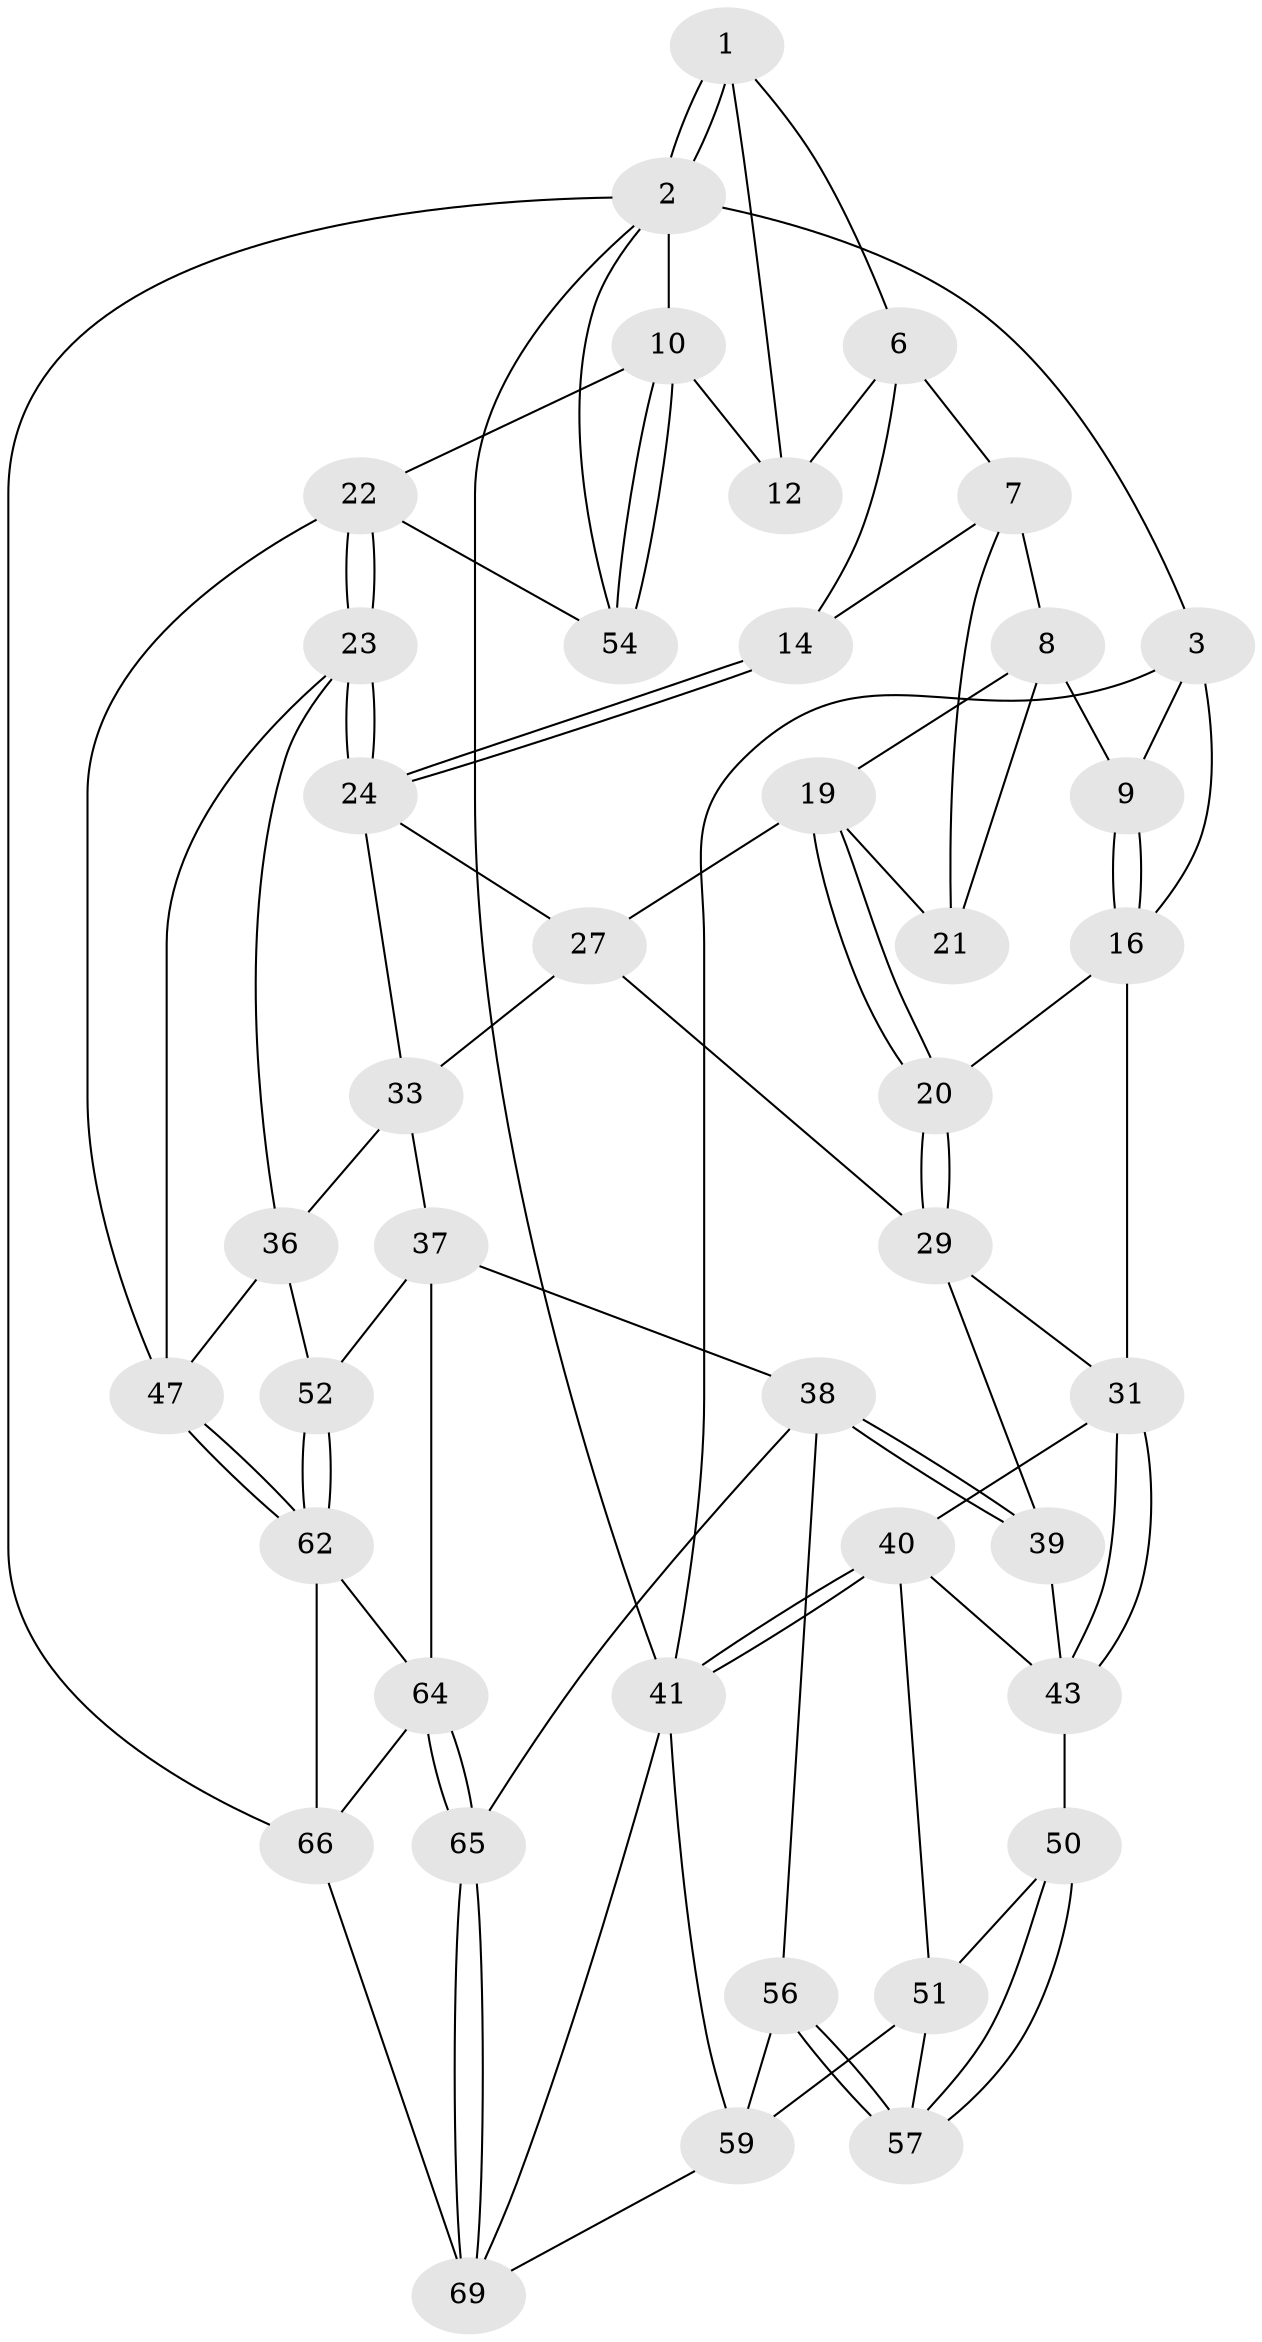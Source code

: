 // original degree distribution, {3: 0.027777777777777776, 5: 0.5555555555555556, 4: 0.2222222222222222, 6: 0.19444444444444445}
// Generated by graph-tools (version 1.1) at 2025/42/03/06/25 10:42:30]
// undirected, 41 vertices, 94 edges
graph export_dot {
graph [start="1"]
  node [color=gray90,style=filled];
  1 [pos="+0.7947544650016775+0",super="+5"];
  2 [pos="+1+0",super="+61"];
  3 [pos="+0+0",super="+4"];
  6 [pos="+0.6454564013667896+0.07614490493724252",super="+13"];
  7 [pos="+0.5956559466504465+0.11474431401230169",super="+15"];
  8 [pos="+0.4490765843704054+0.15400496781571482",super="+18"];
  9 [pos="+0.3946258873213139+0.14586588980054838"];
  10 [pos="+1+0.36981132235070363",super="+11"];
  12 [pos="+0.86224631389191+0.2981146829310986"];
  14 [pos="+0.6533762471095317+0.3910988820518004"];
  16 [pos="+0.23597209740126296+0.2985533608251611",super="+17"];
  19 [pos="+0.41289315897046114+0.3807662327824827",super="+25"];
  20 [pos="+0.27772951099166365+0.3720413476421561"];
  21 [pos="+0.5296596635027878+0.34771421578447587"];
  22 [pos="+0.8495827728429813+0.5330590325490906",super="+46"];
  23 [pos="+0.7477226857563397+0.5184069501770792",super="+35"];
  24 [pos="+0.6577080397957216+0.41353566974819134",super="+26"];
  27 [pos="+0.47789564050767636+0.45866843980698496",super="+28"];
  29 [pos="+0.2752092443487808+0.48943157140134347",super="+30"];
  31 [pos="+0.11910849810514226+0.5428083366726681",super="+32"];
  33 [pos="+0.5550130698881057+0.5962265387394852",super="+34"];
  36 [pos="+0.5785510560985201+0.5964817157448922",super="+49"];
  37 [pos="+0.4498790154683961+0.6818418413690926",super="+53"];
  38 [pos="+0.3197203023791952+0.6507164631586301",super="+55"];
  39 [pos="+0.29927784193356854+0.6195225933933679"];
  40 [pos="+0+0.6329681988166467",super="+44"];
  41 [pos="+0+0.8146301441301989",super="+42"];
  43 [pos="+0.10192624893558908+0.5918796240194543",super="+45"];
  47 [pos="+0.8004840168513876+0.7347442648146689",super="+48"];
  50 [pos="+0.13867164366206755+0.6758403253090898"];
  51 [pos="+0.08963770636692661+0.6504629982463326",super="+58"];
  52 [pos="+0.5788467934534836+0.8150978973986703"];
  54 [pos="+1+0.9929548153324749"];
  56 [pos="+0.2264366278219341+0.773117251437685",super="+63"];
  57 [pos="+0.18137348227767533+0.7517733310385876",super="+60"];
  59 [pos="+0.03343383177593296+0.7877509305949986",super="+68"];
  62 [pos="+0.7625930897568353+0.9713942527553454",super="+67"];
  64 [pos="+0.45874825962449917+0.8761725915939501",super="+71"];
  65 [pos="+0.43937761514597456+0.8970565481992941"];
  66 [pos="+0.9891593960326184+1",super="+72"];
  69 [pos="+0.24937919928919858+1",super="+70"];
  1 -- 2;
  1 -- 2;
  1 -- 12;
  1 -- 6;
  2 -- 3;
  2 -- 10;
  2 -- 66;
  2 -- 54;
  2 -- 41;
  3 -- 9;
  3 -- 16;
  3 -- 41;
  6 -- 7;
  6 -- 12;
  6 -- 14;
  7 -- 8;
  7 -- 21;
  7 -- 14;
  8 -- 9;
  8 -- 19;
  8 -- 21;
  9 -- 16;
  9 -- 16;
  10 -- 54;
  10 -- 54;
  10 -- 12;
  10 -- 22;
  14 -- 24;
  14 -- 24;
  16 -- 20;
  16 -- 31;
  19 -- 20;
  19 -- 20;
  19 -- 27;
  19 -- 21;
  20 -- 29;
  20 -- 29;
  22 -- 23;
  22 -- 23;
  22 -- 54;
  22 -- 47;
  23 -- 24;
  23 -- 24;
  23 -- 36;
  23 -- 47;
  24 -- 33;
  24 -- 27;
  27 -- 29;
  27 -- 33;
  29 -- 31;
  29 -- 39;
  31 -- 43;
  31 -- 43;
  31 -- 40;
  33 -- 36;
  33 -- 37;
  36 -- 52;
  36 -- 47;
  37 -- 38;
  37 -- 64;
  37 -- 52;
  38 -- 39;
  38 -- 39;
  38 -- 56;
  38 -- 65;
  39 -- 43;
  40 -- 41;
  40 -- 41;
  40 -- 51;
  40 -- 43;
  41 -- 59;
  41 -- 69;
  43 -- 50;
  47 -- 62;
  47 -- 62;
  50 -- 51;
  50 -- 57;
  50 -- 57;
  51 -- 57;
  51 -- 59;
  52 -- 62;
  52 -- 62;
  56 -- 57 [weight=2];
  56 -- 57;
  56 -- 59;
  59 -- 69;
  62 -- 66;
  62 -- 64;
  64 -- 65;
  64 -- 65;
  64 -- 66;
  65 -- 69;
  65 -- 69;
  66 -- 69;
}
